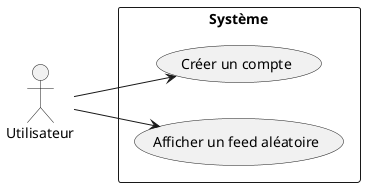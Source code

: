 @startuml
left to right direction

actor Utilisateur
rectangle "Système" {
  usecase (Créer un compte)
  usecase (Afficher un feed aléatoire)
}

Utilisateur --> (Créer un compte)
Utilisateur --> (Afficher un feed aléatoire)

@enduml
